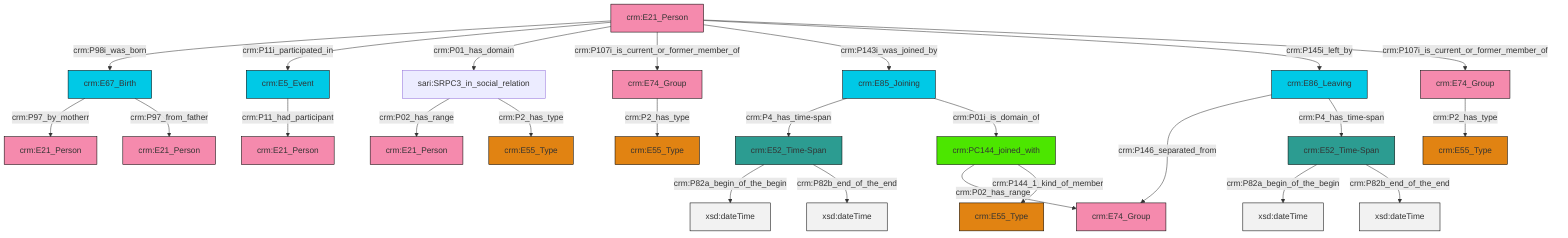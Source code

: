 graph TD
classDef Literal fill:#f2f2f2,stroke:#000000;
classDef CRM_Entity fill:#FFFFFF,stroke:#000000;
classDef Temporal_Entity fill:#00C9E6, stroke:#000000;
classDef Type fill:#E18312, stroke:#000000;
classDef Time-Span fill:#2C9C91, stroke:#000000;
classDef Appellation fill:#FFEB7F, stroke:#000000;
classDef Place fill:#008836, stroke:#000000;
classDef Persistent_Item fill:#B266B2, stroke:#000000;
classDef Conceptual_Object fill:#FFD700, stroke:#000000;
classDef Physical_Thing fill:#D2B48C, stroke:#000000;
classDef Actor fill:#f58aad, stroke:#000000;
classDef PC_Classes fill:#4ce600, stroke:#000000;
classDef Multi fill:#cccccc,stroke:#000000;

0["crm:E85_Joining"]:::Temporal_Entity -->|crm:P4_has_time-span| 1["crm:E52_Time-Span"]:::Time-Span
10["crm:E21_Person"]:::Actor -->|crm:P98i_was_born| 11["crm:E67_Birth"]:::Temporal_Entity
10["crm:E21_Person"]:::Actor -->|crm:P11i_participated_in| 14["crm:E5_Event"]:::Temporal_Entity
2["sari:SRPC3_in_social_relation"]:::Default -->|crm:P02_has_range| 15["crm:E21_Person"]:::Actor
0["crm:E85_Joining"]:::Temporal_Entity -->|crm:P01i_is_domain_of| 8["crm:PC144_joined_with"]:::PC_Classes
17["crm:E86_Leaving"]:::Temporal_Entity -->|crm:P146_separated_from| 24["crm:E74_Group"]:::Actor
8["crm:PC144_joined_with"]:::PC_Classes -->|crm:P02_has_range| 24["crm:E74_Group"]:::Actor
27["crm:E52_Time-Span"]:::Time-Span -->|crm:P82a_begin_of_the_begin| 28[xsd:dateTime]:::Literal
2["sari:SRPC3_in_social_relation"]:::Default -->|crm:P2_has_type| 4["crm:E55_Type"]:::Type
10["crm:E21_Person"]:::Actor -->|crm:P01_has_domain| 2["sari:SRPC3_in_social_relation"]:::Default
1["crm:E52_Time-Span"]:::Time-Span -->|crm:P82a_begin_of_the_begin| 30[xsd:dateTime]:::Literal
14["crm:E5_Event"]:::Temporal_Entity -->|crm:P11_had_participant| 33["crm:E21_Person"]:::Actor
10["crm:E21_Person"]:::Actor -->|crm:P107i_is_current_or_former_member_of| 34["crm:E74_Group"]:::Actor
10["crm:E21_Person"]:::Actor -->|crm:P143i_was_joined_by| 0["crm:E85_Joining"]:::Temporal_Entity
20["crm:E74_Group"]:::Actor -->|crm:P2_has_type| 36["crm:E55_Type"]:::Type
10["crm:E21_Person"]:::Actor -->|crm:P145i_left_by| 17["crm:E86_Leaving"]:::Temporal_Entity
27["crm:E52_Time-Span"]:::Time-Span -->|crm:P82b_end_of_the_end| 39[xsd:dateTime]:::Literal
34["crm:E74_Group"]:::Actor -->|crm:P2_has_type| 37["crm:E55_Type"]:::Type
17["crm:E86_Leaving"]:::Temporal_Entity -->|crm:P4_has_time-span| 27["crm:E52_Time-Span"]:::Time-Span
10["crm:E21_Person"]:::Actor -->|crm:P107i_is_current_or_former_member_of| 20["crm:E74_Group"]:::Actor
11["crm:E67_Birth"]:::Temporal_Entity -->|crm:P97_by_motherr| 22["crm:E21_Person"]:::Actor
11["crm:E67_Birth"]:::Temporal_Entity -->|crm:P97_from_father| 31["crm:E21_Person"]:::Actor
1["crm:E52_Time-Span"]:::Time-Span -->|crm:P82b_end_of_the_end| 43[xsd:dateTime]:::Literal
8["crm:PC144_joined_with"]:::PC_Classes -->|crm:P144_1_kind_of_member| 6["crm:E55_Type"]:::Type